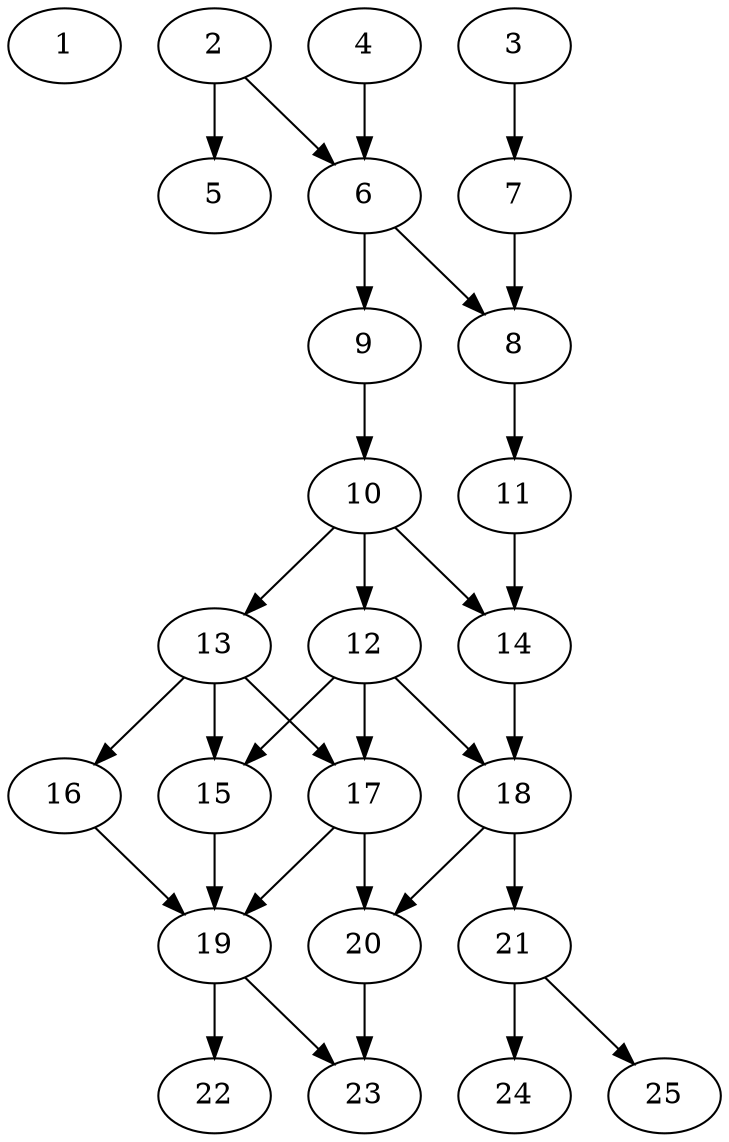 // DAG automatically generated by daggen at Tue Aug  6 16:26:47 2019
// ./daggen --dot -n 25 --ccr 0.3 --fat 0.5 --regular 0.5 --density 0.6 --mindata 5242880 --maxdata 52428800 
digraph G {
  1 [size="58156373", alpha="0.14", expect_size="17446912"] 
  2 [size="38120107", alpha="0.10", expect_size="11436032"] 
  2 -> 5 [size ="11436032"]
  2 -> 6 [size ="11436032"]
  3 [size="145326080", alpha="0.02", expect_size="43597824"] 
  3 -> 7 [size ="43597824"]
  4 [size="118620160", alpha="0.19", expect_size="35586048"] 
  4 -> 6 [size ="35586048"]
  5 [size="135772160", alpha="0.14", expect_size="40731648"] 
  6 [size="173922987", alpha="0.19", expect_size="52176896"] 
  6 -> 8 [size ="52176896"]
  6 -> 9 [size ="52176896"]
  7 [size="41000960", alpha="0.20", expect_size="12300288"] 
  7 -> 8 [size ="12300288"]
  8 [size="152917333", alpha="0.13", expect_size="45875200"] 
  8 -> 11 [size ="45875200"]
  9 [size="53459627", alpha="0.17", expect_size="16037888"] 
  9 -> 10 [size ="16037888"]
  10 [size="119234560", alpha="0.06", expect_size="35770368"] 
  10 -> 12 [size ="35770368"]
  10 -> 13 [size ="35770368"]
  10 -> 14 [size ="35770368"]
  11 [size="85514240", alpha="0.19", expect_size="25654272"] 
  11 -> 14 [size ="25654272"]
  12 [size="34614613", alpha="0.04", expect_size="10384384"] 
  12 -> 15 [size ="10384384"]
  12 -> 17 [size ="10384384"]
  12 -> 18 [size ="10384384"]
  13 [size="114879147", alpha="0.10", expect_size="34463744"] 
  13 -> 15 [size ="34463744"]
  13 -> 16 [size ="34463744"]
  13 -> 17 [size ="34463744"]
  14 [size="127191040", alpha="0.16", expect_size="38157312"] 
  14 -> 18 [size ="38157312"]
  15 [size="115810987", alpha="0.10", expect_size="34743296"] 
  15 -> 19 [size ="34743296"]
  16 [size="65324373", alpha="0.09", expect_size="19597312"] 
  16 -> 19 [size ="19597312"]
  17 [size="60566187", alpha="0.04", expect_size="18169856"] 
  17 -> 19 [size ="18169856"]
  17 -> 20 [size ="18169856"]
  18 [size="57442987", alpha="0.11", expect_size="17232896"] 
  18 -> 20 [size ="17232896"]
  18 -> 21 [size ="17232896"]
  19 [size="156709547", alpha="0.02", expect_size="47012864"] 
  19 -> 22 [size ="47012864"]
  19 -> 23 [size ="47012864"]
  20 [size="135608320", alpha="0.04", expect_size="40682496"] 
  20 -> 23 [size ="40682496"]
  21 [size="27037013", alpha="0.11", expect_size="8111104"] 
  21 -> 24 [size ="8111104"]
  21 -> 25 [size ="8111104"]
  22 [size="21964800", alpha="0.01", expect_size="6589440"] 
  23 [size="51903147", alpha="0.07", expect_size="15570944"] 
  24 [size="129297067", alpha="0.06", expect_size="38789120"] 
  25 [size="96846507", alpha="0.00", expect_size="29053952"] 
}
